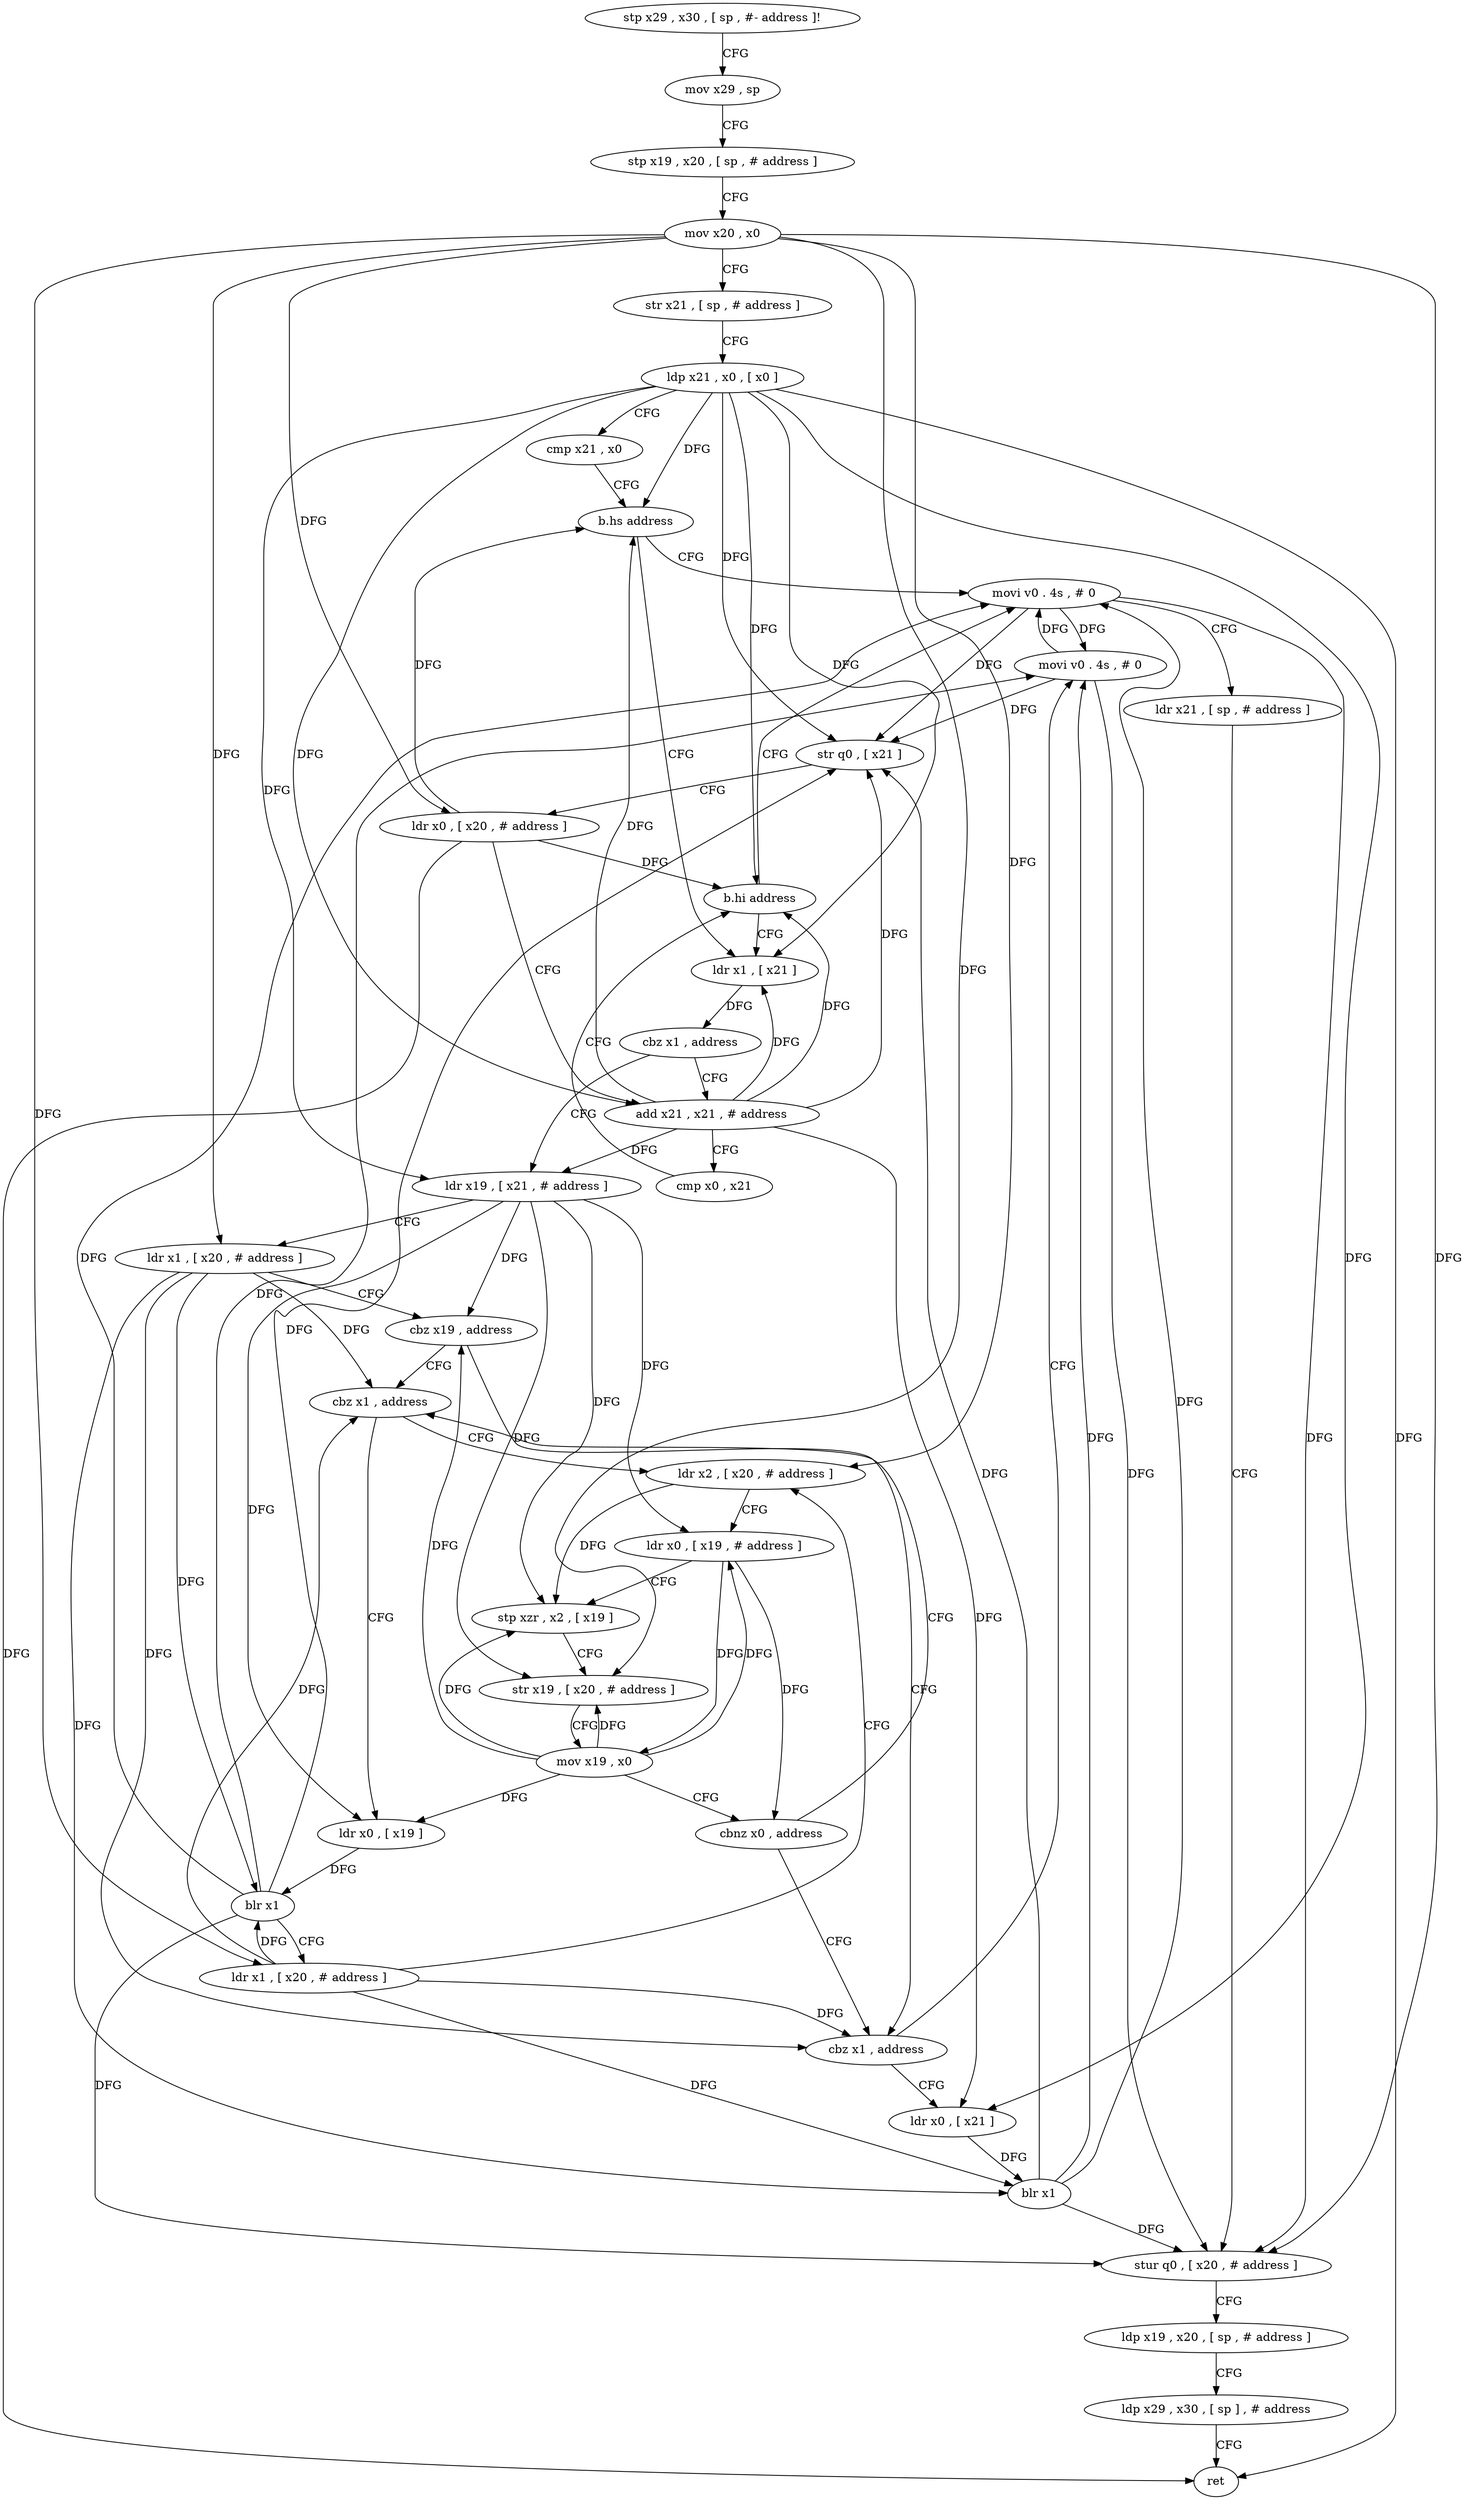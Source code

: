 digraph "func" {
"4309744" [label = "stp x29 , x30 , [ sp , #- address ]!" ]
"4309748" [label = "mov x29 , sp" ]
"4309752" [label = "stp x19 , x20 , [ sp , # address ]" ]
"4309756" [label = "mov x20 , x0" ]
"4309760" [label = "str x21 , [ sp , # address ]" ]
"4309764" [label = "ldp x21 , x0 , [ x0 ]" ]
"4309768" [label = "cmp x21 , x0" ]
"4309772" [label = "b.hs address" ]
"4309872" [label = "movi v0 . 4s , # 0" ]
"4309776" [label = "ldr x1 , [ x21 ]" ]
"4309876" [label = "ldr x21 , [ sp , # address ]" ]
"4309880" [label = "stur q0 , [ x20 , # address ]" ]
"4309884" [label = "ldp x19 , x20 , [ sp , # address ]" ]
"4309888" [label = "ldp x29 , x30 , [ sp ] , # address" ]
"4309892" [label = "ret" ]
"4309780" [label = "cbz x1 , address" ]
"4309860" [label = "add x21 , x21 , # address" ]
"4309784" [label = "ldr x19 , [ x21 , # address ]" ]
"4309864" [label = "cmp x0 , x21" ]
"4309868" [label = "b.hi address" ]
"4309788" [label = "ldr x1 , [ x20 , # address ]" ]
"4309792" [label = "cbz x19 , address" ]
"4309836" [label = "cbz x1 , address" ]
"4309796" [label = "cbz x1 , address" ]
"4309848" [label = "movi v0 . 4s , # 0" ]
"4309840" [label = "ldr x0 , [ x21 ]" ]
"4309812" [label = "ldr x2 , [ x20 , # address ]" ]
"4309800" [label = "ldr x0 , [ x19 ]" ]
"4309852" [label = "str q0 , [ x21 ]" ]
"4309856" [label = "ldr x0 , [ x20 , # address ]" ]
"4309844" [label = "blr x1" ]
"4309816" [label = "ldr x0 , [ x19 , # address ]" ]
"4309820" [label = "stp xzr , x2 , [ x19 ]" ]
"4309824" [label = "str x19 , [ x20 , # address ]" ]
"4309828" [label = "mov x19 , x0" ]
"4309832" [label = "cbnz x0 , address" ]
"4309804" [label = "blr x1" ]
"4309808" [label = "ldr x1 , [ x20 , # address ]" ]
"4309744" -> "4309748" [ label = "CFG" ]
"4309748" -> "4309752" [ label = "CFG" ]
"4309752" -> "4309756" [ label = "CFG" ]
"4309756" -> "4309760" [ label = "CFG" ]
"4309756" -> "4309880" [ label = "DFG" ]
"4309756" -> "4309788" [ label = "DFG" ]
"4309756" -> "4309856" [ label = "DFG" ]
"4309756" -> "4309812" [ label = "DFG" ]
"4309756" -> "4309824" [ label = "DFG" ]
"4309756" -> "4309808" [ label = "DFG" ]
"4309760" -> "4309764" [ label = "CFG" ]
"4309764" -> "4309768" [ label = "CFG" ]
"4309764" -> "4309772" [ label = "DFG" ]
"4309764" -> "4309776" [ label = "DFG" ]
"4309764" -> "4309860" [ label = "DFG" ]
"4309764" -> "4309868" [ label = "DFG" ]
"4309764" -> "4309784" [ label = "DFG" ]
"4309764" -> "4309852" [ label = "DFG" ]
"4309764" -> "4309840" [ label = "DFG" ]
"4309764" -> "4309892" [ label = "DFG" ]
"4309768" -> "4309772" [ label = "CFG" ]
"4309772" -> "4309872" [ label = "CFG" ]
"4309772" -> "4309776" [ label = "CFG" ]
"4309872" -> "4309876" [ label = "CFG" ]
"4309872" -> "4309880" [ label = "DFG" ]
"4309872" -> "4309848" [ label = "DFG" ]
"4309872" -> "4309852" [ label = "DFG" ]
"4309776" -> "4309780" [ label = "DFG" ]
"4309876" -> "4309880" [ label = "CFG" ]
"4309880" -> "4309884" [ label = "CFG" ]
"4309884" -> "4309888" [ label = "CFG" ]
"4309888" -> "4309892" [ label = "CFG" ]
"4309780" -> "4309860" [ label = "CFG" ]
"4309780" -> "4309784" [ label = "CFG" ]
"4309860" -> "4309864" [ label = "CFG" ]
"4309860" -> "4309776" [ label = "DFG" ]
"4309860" -> "4309772" [ label = "DFG" ]
"4309860" -> "4309868" [ label = "DFG" ]
"4309860" -> "4309784" [ label = "DFG" ]
"4309860" -> "4309852" [ label = "DFG" ]
"4309860" -> "4309840" [ label = "DFG" ]
"4309784" -> "4309788" [ label = "CFG" ]
"4309784" -> "4309792" [ label = "DFG" ]
"4309784" -> "4309816" [ label = "DFG" ]
"4309784" -> "4309820" [ label = "DFG" ]
"4309784" -> "4309824" [ label = "DFG" ]
"4309784" -> "4309800" [ label = "DFG" ]
"4309864" -> "4309868" [ label = "CFG" ]
"4309868" -> "4309776" [ label = "CFG" ]
"4309868" -> "4309872" [ label = "CFG" ]
"4309788" -> "4309792" [ label = "CFG" ]
"4309788" -> "4309836" [ label = "DFG" ]
"4309788" -> "4309796" [ label = "DFG" ]
"4309788" -> "4309844" [ label = "DFG" ]
"4309788" -> "4309804" [ label = "DFG" ]
"4309792" -> "4309836" [ label = "CFG" ]
"4309792" -> "4309796" [ label = "CFG" ]
"4309836" -> "4309848" [ label = "CFG" ]
"4309836" -> "4309840" [ label = "CFG" ]
"4309796" -> "4309812" [ label = "CFG" ]
"4309796" -> "4309800" [ label = "CFG" ]
"4309848" -> "4309852" [ label = "DFG" ]
"4309848" -> "4309872" [ label = "DFG" ]
"4309848" -> "4309880" [ label = "DFG" ]
"4309840" -> "4309844" [ label = "DFG" ]
"4309812" -> "4309816" [ label = "CFG" ]
"4309812" -> "4309820" [ label = "DFG" ]
"4309800" -> "4309804" [ label = "DFG" ]
"4309852" -> "4309856" [ label = "CFG" ]
"4309856" -> "4309860" [ label = "CFG" ]
"4309856" -> "4309772" [ label = "DFG" ]
"4309856" -> "4309892" [ label = "DFG" ]
"4309856" -> "4309868" [ label = "DFG" ]
"4309844" -> "4309848" [ label = "DFG" ]
"4309844" -> "4309872" [ label = "DFG" ]
"4309844" -> "4309880" [ label = "DFG" ]
"4309844" -> "4309852" [ label = "DFG" ]
"4309816" -> "4309820" [ label = "CFG" ]
"4309816" -> "4309828" [ label = "DFG" ]
"4309816" -> "4309832" [ label = "DFG" ]
"4309820" -> "4309824" [ label = "CFG" ]
"4309824" -> "4309828" [ label = "CFG" ]
"4309828" -> "4309832" [ label = "CFG" ]
"4309828" -> "4309792" [ label = "DFG" ]
"4309828" -> "4309816" [ label = "DFG" ]
"4309828" -> "4309820" [ label = "DFG" ]
"4309828" -> "4309824" [ label = "DFG" ]
"4309828" -> "4309800" [ label = "DFG" ]
"4309832" -> "4309796" [ label = "CFG" ]
"4309832" -> "4309836" [ label = "CFG" ]
"4309804" -> "4309808" [ label = "CFG" ]
"4309804" -> "4309872" [ label = "DFG" ]
"4309804" -> "4309880" [ label = "DFG" ]
"4309804" -> "4309848" [ label = "DFG" ]
"4309804" -> "4309852" [ label = "DFG" ]
"4309808" -> "4309812" [ label = "CFG" ]
"4309808" -> "4309836" [ label = "DFG" ]
"4309808" -> "4309796" [ label = "DFG" ]
"4309808" -> "4309844" [ label = "DFG" ]
"4309808" -> "4309804" [ label = "DFG" ]
}
